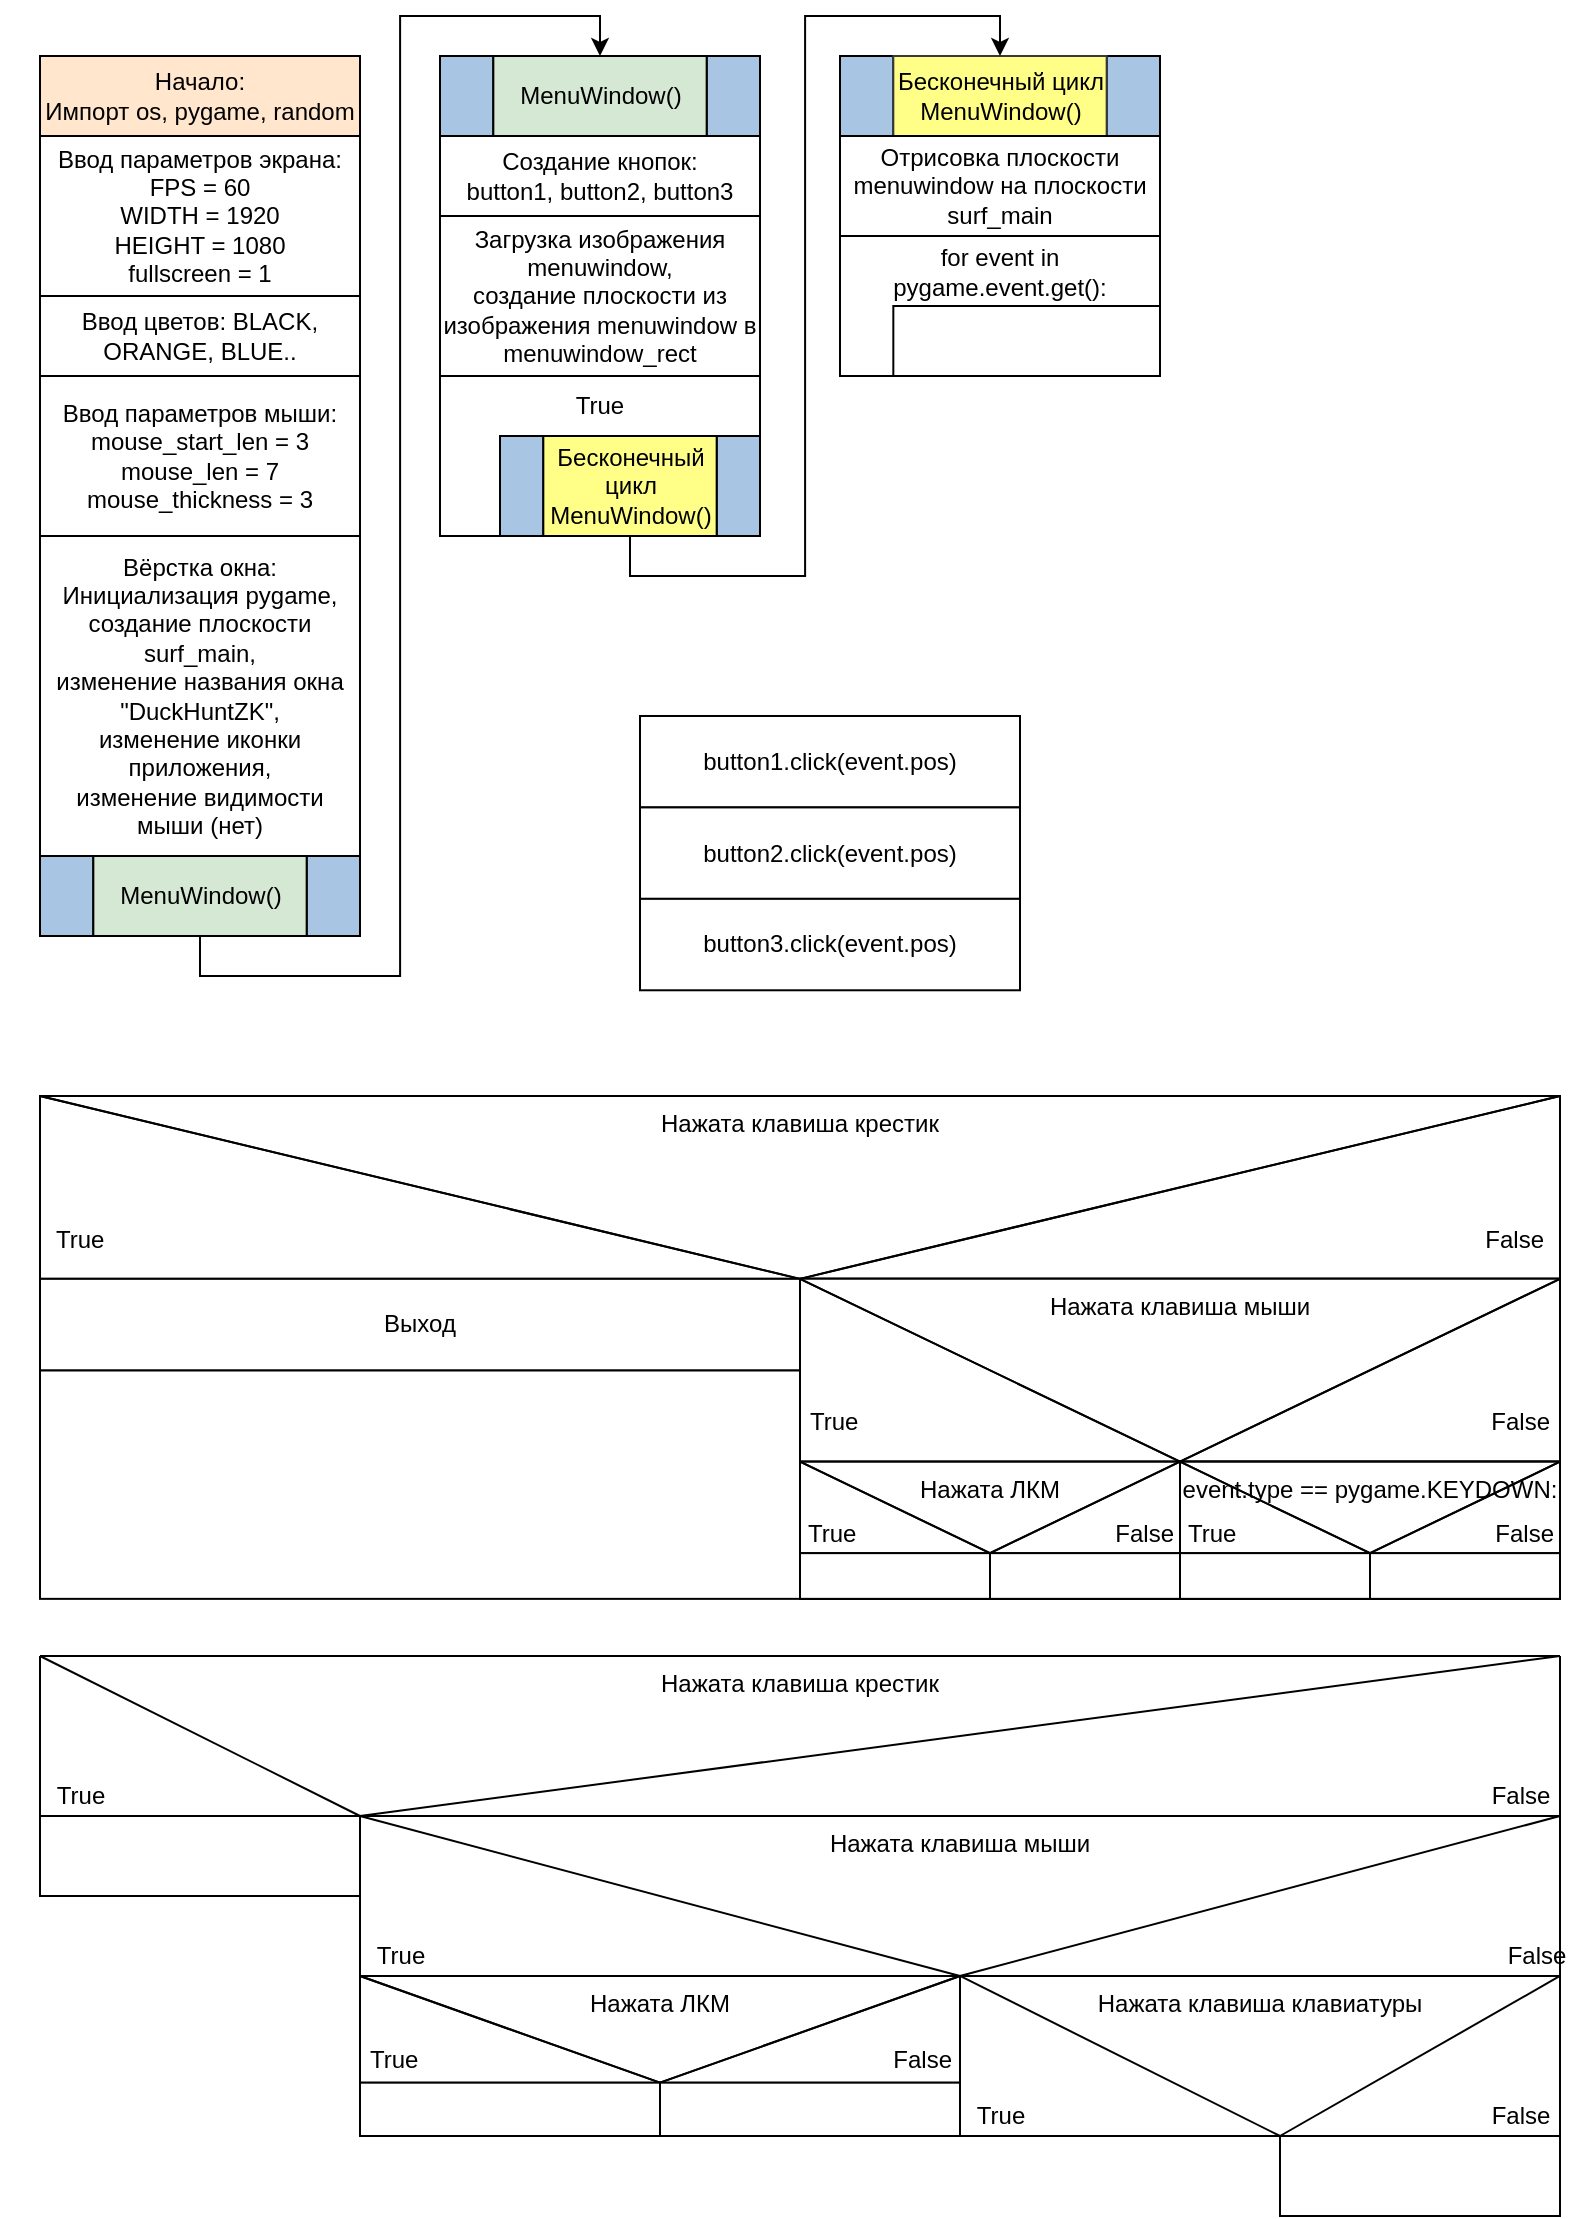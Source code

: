 <mxfile version="12.6.5" type="github">
  <diagram id="prtHgNgQTEPvFCAcTncT" name="Page-1">
    <mxGraphModel dx="703" dy="789" grid="1" gridSize="10" guides="1" tooltips="1" connect="1" arrows="1" fold="1" page="1" pageScale="1" pageWidth="827" pageHeight="1169" math="0" shadow="0">
      <root>
        <mxCell id="0"/>
        <mxCell id="1" parent="0"/>
        <mxCell id="jdtG7Yh1p48Bzpzom1qN-37" value="" style="group" parent="1" vertex="1" connectable="0">
          <mxGeometry x="20" y="20.0" width="120" height="40" as="geometry"/>
        </mxCell>
        <mxCell id="n9Zh9XnR0L69BOQKEp_e-7" value="Ввод параметров экрана: FPS = 60&lt;br&gt;WIDTH = 1920&lt;br&gt;HEIGHT = 1080&lt;br&gt;fullscreen = 1&lt;br&gt;" style="rounded=0;whiteSpace=wrap;html=1;" parent="1" vertex="1">
          <mxGeometry x="40" y="80" width="160" height="80" as="geometry"/>
        </mxCell>
        <mxCell id="n9Zh9XnR0L69BOQKEp_e-13" value="&lt;div style=&quot;white-space: normal&quot;&gt;Ввод цветов: BLACK, ORANGE, BLUE..&lt;/div&gt;" style="rounded=0;whiteSpace=wrap;html=1;" parent="1" vertex="1">
          <mxGeometry x="40" y="160" width="160" height="40" as="geometry"/>
        </mxCell>
        <mxCell id="n9Zh9XnR0L69BOQKEp_e-17" value="&lt;span style=&quot;white-space: normal&quot;&gt;Ввод параметров мыши: mouse_start_len = 3&lt;/span&gt;&lt;br style=&quot;white-space: normal&quot;&gt;&lt;div style=&quot;white-space: normal&quot;&gt;mouse_len = 7&lt;/div&gt;&lt;div style=&quot;white-space: normal&quot;&gt;mouse_thickness = 3&lt;/div&gt;" style="rounded=0;whiteSpace=wrap;html=1;" parent="1" vertex="1">
          <mxGeometry x="40" y="200" width="160" height="80" as="geometry"/>
        </mxCell>
        <mxCell id="n9Zh9XnR0L69BOQKEp_e-27" value="Вёрстка окна:&lt;br&gt;Инициализация pygame,&lt;br&gt;создание плоскости surf_main,&lt;br&gt;изменение названия окна &quot;DuckHuntZK&quot;,&lt;br&gt;изменение иконки приложения,&lt;br&gt;изменение видимости мыши (нет)" style="rounded=0;whiteSpace=wrap;html=1;" parent="1" vertex="1">
          <mxGeometry x="40" y="280" width="160" height="160" as="geometry"/>
        </mxCell>
        <mxCell id="kuAtARL2WekMiC1p0sdf-1" value="Начало:&lt;br&gt;Импорт os, pygame, random" style="rounded=0;whiteSpace=wrap;html=1;fillColor=#ffe6cc;strokeColor=#000000;" vertex="1" parent="1">
          <mxGeometry x="40" y="40" width="160" height="40" as="geometry"/>
        </mxCell>
        <mxCell id="kuAtARL2WekMiC1p0sdf-10" value="" style="group;strokeColor=#000000;fillColor=#FFFFFF;" vertex="1" connectable="0" parent="1">
          <mxGeometry x="40" y="440" width="160" height="40" as="geometry"/>
        </mxCell>
        <mxCell id="kuAtARL2WekMiC1p0sdf-11" value="" style="group" vertex="1" connectable="0" parent="kuAtARL2WekMiC1p0sdf-10">
          <mxGeometry width="160" height="40" as="geometry"/>
        </mxCell>
        <mxCell id="kuAtARL2WekMiC1p0sdf-12" value="" style="group" vertex="1" connectable="0" parent="kuAtARL2WekMiC1p0sdf-11">
          <mxGeometry width="160" height="40" as="geometry"/>
        </mxCell>
        <mxCell id="kuAtARL2WekMiC1p0sdf-13" value="" style="rounded=0;whiteSpace=wrap;html=1;fillColor=#A8C6E3;strokeColor=#000000;fontColor=#ffffff;" vertex="1" parent="kuAtARL2WekMiC1p0sdf-12">
          <mxGeometry x="133.333" width="26.667" height="40" as="geometry"/>
        </mxCell>
        <mxCell id="kuAtARL2WekMiC1p0sdf-14" value="" style="rounded=0;whiteSpace=wrap;html=1;fillColor=#A8C6E3;strokeColor=#000000;fontColor=#ffffff;" vertex="1" parent="kuAtARL2WekMiC1p0sdf-12">
          <mxGeometry width="26.667" height="40" as="geometry"/>
        </mxCell>
        <mxCell id="kuAtARL2WekMiC1p0sdf-15" value="MenuWindow()" style="rounded=0;whiteSpace=wrap;html=1;fillColor=#d5e8d4;strokeColor=#000000;" vertex="1" parent="kuAtARL2WekMiC1p0sdf-12">
          <mxGeometry x="26.667" width="106.667" height="40" as="geometry"/>
        </mxCell>
        <mxCell id="kuAtARL2WekMiC1p0sdf-53" style="edgeStyle=orthogonalEdgeStyle;rounded=0;orthogonalLoop=1;jettySize=auto;html=1;exitX=0.5;exitY=1;exitDx=0;exitDy=0;entryX=0.5;entryY=0;entryDx=0;entryDy=0;" edge="1" parent="1" source="kuAtARL2WekMiC1p0sdf-15" target="kuAtARL2WekMiC1p0sdf-51">
          <mxGeometry relative="1" as="geometry">
            <mxPoint x="280" y="-10" as="targetPoint"/>
          </mxGeometry>
        </mxCell>
        <mxCell id="n9Zh9XnR0L69BOQKEp_e-25" value="Создание кнопок:&lt;br&gt;button1, button2, button3" style="rounded=0;whiteSpace=wrap;html=1;" parent="1" vertex="1">
          <mxGeometry x="240" y="80.0" width="160" height="40.0" as="geometry"/>
        </mxCell>
        <mxCell id="n9Zh9XnR0L69BOQKEp_e-26" value="Загрузка изображения menuwindow,&lt;br&gt;создание плоскости из изображения menuwindow в menuwindow_rect" style="rounded=0;whiteSpace=wrap;html=1;" parent="1" vertex="1">
          <mxGeometry x="240" y="120.0" width="160" height="80.0" as="geometry"/>
        </mxCell>
        <mxCell id="kuAtARL2WekMiC1p0sdf-46" value="" style="group;strokeColor=#000000;fillColor=#FFFFFF;" vertex="1" connectable="0" parent="1">
          <mxGeometry x="240" y="40" width="160" height="40.0" as="geometry"/>
        </mxCell>
        <mxCell id="kuAtARL2WekMiC1p0sdf-47" value="" style="group" vertex="1" connectable="0" parent="kuAtARL2WekMiC1p0sdf-46">
          <mxGeometry width="160" height="40.0" as="geometry"/>
        </mxCell>
        <mxCell id="kuAtARL2WekMiC1p0sdf-48" value="" style="group" vertex="1" connectable="0" parent="kuAtARL2WekMiC1p0sdf-47">
          <mxGeometry width="160" height="40.0" as="geometry"/>
        </mxCell>
        <mxCell id="kuAtARL2WekMiC1p0sdf-49" value="" style="rounded=0;whiteSpace=wrap;html=1;fillColor=#A8C6E3;strokeColor=#000000;fontColor=#ffffff;" vertex="1" parent="kuAtARL2WekMiC1p0sdf-48">
          <mxGeometry x="133.333" width="26.667" height="40.0" as="geometry"/>
        </mxCell>
        <mxCell id="kuAtARL2WekMiC1p0sdf-50" value="" style="rounded=0;whiteSpace=wrap;html=1;fillColor=#A8C6E3;strokeColor=#000000;fontColor=#ffffff;" vertex="1" parent="kuAtARL2WekMiC1p0sdf-48">
          <mxGeometry width="26.667" height="40.0" as="geometry"/>
        </mxCell>
        <mxCell id="kuAtARL2WekMiC1p0sdf-51" value="MenuWindow()" style="rounded=0;whiteSpace=wrap;html=1;fillColor=#d5e8d4;strokeColor=#000000;" vertex="1" parent="kuAtARL2WekMiC1p0sdf-48">
          <mxGeometry x="26.667" width="106.667" height="40.0" as="geometry"/>
        </mxCell>
        <mxCell id="kuAtARL2WekMiC1p0sdf-73" value="" style="group;strokeColor=#000000;fillColor=#FFFFFF;" vertex="1" connectable="0" parent="1">
          <mxGeometry x="240" y="200" width="160" height="80.0" as="geometry"/>
        </mxCell>
        <mxCell id="kuAtARL2WekMiC1p0sdf-74" value="" style="rounded=0;whiteSpace=wrap;html=1;" vertex="1" parent="kuAtARL2WekMiC1p0sdf-73">
          <mxGeometry width="160" height="80" as="geometry"/>
        </mxCell>
        <mxCell id="kuAtARL2WekMiC1p0sdf-75" value="True" style="rounded=0;whiteSpace=wrap;html=1;fillColor=none;strokeColor=none;" vertex="1" parent="kuAtARL2WekMiC1p0sdf-73">
          <mxGeometry width="160" height="30" as="geometry"/>
        </mxCell>
        <mxCell id="kuAtARL2WekMiC1p0sdf-76" value="" style="rounded=0;whiteSpace=wrap;html=1;" vertex="1" parent="kuAtARL2WekMiC1p0sdf-73">
          <mxGeometry x="40" y="40" width="120" height="40" as="geometry"/>
        </mxCell>
        <mxCell id="kuAtARL2WekMiC1p0sdf-77" value="" style="group;strokeColor=#000000;fillColor=#FFFFFF;" vertex="1" connectable="0" parent="kuAtARL2WekMiC1p0sdf-73">
          <mxGeometry x="30" y="30" width="130" height="50" as="geometry"/>
        </mxCell>
        <mxCell id="kuAtARL2WekMiC1p0sdf-78" value="" style="group" vertex="1" connectable="0" parent="kuAtARL2WekMiC1p0sdf-77">
          <mxGeometry width="130" height="50" as="geometry"/>
        </mxCell>
        <mxCell id="kuAtARL2WekMiC1p0sdf-79" value="" style="group" vertex="1" connectable="0" parent="kuAtARL2WekMiC1p0sdf-78">
          <mxGeometry width="130" height="50" as="geometry"/>
        </mxCell>
        <mxCell id="kuAtARL2WekMiC1p0sdf-80" value="" style="rounded=0;whiteSpace=wrap;html=1;fillColor=#A8C6E3;strokeColor=#000000;fontColor=#ffffff;" vertex="1" parent="kuAtARL2WekMiC1p0sdf-79">
          <mxGeometry x="108.333" width="21.667" height="50" as="geometry"/>
        </mxCell>
        <mxCell id="kuAtARL2WekMiC1p0sdf-81" value="" style="rounded=0;whiteSpace=wrap;html=1;fillColor=#A8C6E3;strokeColor=#000000;fontColor=#ffffff;" vertex="1" parent="kuAtARL2WekMiC1p0sdf-79">
          <mxGeometry width="21.667" height="50" as="geometry"/>
        </mxCell>
        <mxCell id="kuAtARL2WekMiC1p0sdf-82" value="Бесконечный цикл MenuWindow()" style="rounded=0;whiteSpace=wrap;html=1;fillColor=#ffff88;strokeColor=#000000;" vertex="1" parent="kuAtARL2WekMiC1p0sdf-79">
          <mxGeometry x="21.667" width="86.667" height="50" as="geometry"/>
        </mxCell>
        <mxCell id="kuAtARL2WekMiC1p0sdf-83" value="" style="group;strokeColor=#000000;fillColor=#FFFFFF;" vertex="1" connectable="0" parent="1">
          <mxGeometry x="440" y="40" width="160" height="40" as="geometry"/>
        </mxCell>
        <mxCell id="kuAtARL2WekMiC1p0sdf-84" value="" style="group" vertex="1" connectable="0" parent="kuAtARL2WekMiC1p0sdf-83">
          <mxGeometry width="160" height="40" as="geometry"/>
        </mxCell>
        <mxCell id="kuAtARL2WekMiC1p0sdf-85" value="" style="group" vertex="1" connectable="0" parent="kuAtARL2WekMiC1p0sdf-84">
          <mxGeometry width="160" height="40" as="geometry"/>
        </mxCell>
        <mxCell id="kuAtARL2WekMiC1p0sdf-86" value="" style="rounded=0;whiteSpace=wrap;html=1;fillColor=#A8C6E3;strokeColor=#000000;fontColor=#ffffff;" vertex="1" parent="kuAtARL2WekMiC1p0sdf-85">
          <mxGeometry x="133.333" width="26.667" height="40" as="geometry"/>
        </mxCell>
        <mxCell id="kuAtARL2WekMiC1p0sdf-87" value="" style="rounded=0;whiteSpace=wrap;html=1;fillColor=#A8C6E3;strokeColor=#000000;fontColor=#ffffff;" vertex="1" parent="kuAtARL2WekMiC1p0sdf-85">
          <mxGeometry width="26.667" height="40" as="geometry"/>
        </mxCell>
        <mxCell id="kuAtARL2WekMiC1p0sdf-88" value="&lt;span style=&quot;white-space: normal&quot;&gt;Бесконечный цикл MenuWindow()&lt;/span&gt;" style="rounded=0;whiteSpace=wrap;html=1;fillColor=#ffff88;strokeColor=#36393d;" vertex="1" parent="kuAtARL2WekMiC1p0sdf-85">
          <mxGeometry x="26.667" width="106.667" height="40" as="geometry"/>
        </mxCell>
        <mxCell id="kuAtARL2WekMiC1p0sdf-91" style="edgeStyle=orthogonalEdgeStyle;rounded=0;orthogonalLoop=1;jettySize=auto;html=1;entryX=0.5;entryY=0;entryDx=0;entryDy=0;exitX=0.5;exitY=1;exitDx=0;exitDy=0;" edge="1" parent="1" source="kuAtARL2WekMiC1p0sdf-82" target="kuAtARL2WekMiC1p0sdf-88">
          <mxGeometry relative="1" as="geometry"/>
        </mxCell>
        <mxCell id="kuAtARL2WekMiC1p0sdf-93" value="Отрисовка плоскости menuwindow на плоскости surf_main" style="rounded=0;whiteSpace=wrap;html=1;strokeColor=#000000;fillColor=#FFFFFF;" vertex="1" parent="1">
          <mxGeometry x="440" y="80" width="160" height="50" as="geometry"/>
        </mxCell>
        <mxCell id="kuAtARL2WekMiC1p0sdf-95" value="" style="group;strokeColor=#000000;fillColor=#FFFFFF;" vertex="1" connectable="0" parent="1">
          <mxGeometry x="440" y="130" width="160" height="70" as="geometry"/>
        </mxCell>
        <mxCell id="kuAtARL2WekMiC1p0sdf-96" value="" style="rounded=0;whiteSpace=wrap;html=1;" vertex="1" parent="kuAtARL2WekMiC1p0sdf-95">
          <mxGeometry width="160" height="70" as="geometry"/>
        </mxCell>
        <mxCell id="kuAtARL2WekMiC1p0sdf-97" value="for event in pygame.event.get():" style="rounded=0;whiteSpace=wrap;html=1;fillColor=none;strokeColor=none;" vertex="1" parent="kuAtARL2WekMiC1p0sdf-95">
          <mxGeometry width="160" height="35" as="geometry"/>
        </mxCell>
        <mxCell id="kuAtARL2WekMiC1p0sdf-98" value="" style="rounded=0;whiteSpace=wrap;html=1;" vertex="1" parent="kuAtARL2WekMiC1p0sdf-95">
          <mxGeometry x="26.667" y="35" width="133.333" height="35" as="geometry"/>
        </mxCell>
        <mxCell id="kuAtARL2WekMiC1p0sdf-122" value="" style="group" vertex="1" connectable="0" parent="1">
          <mxGeometry x="40" y="560" width="760" height="251.429" as="geometry"/>
        </mxCell>
        <mxCell id="kuAtARL2WekMiC1p0sdf-99" value="" style="group;strokeColor=#000000;fillColor=#FFFFFF;" vertex="1" connectable="0" parent="kuAtARL2WekMiC1p0sdf-122">
          <mxGeometry width="760" height="251.429" as="geometry"/>
        </mxCell>
        <mxCell id="kuAtARL2WekMiC1p0sdf-100" value="" style="group;fillColor=none;" vertex="1" connectable="0" parent="kuAtARL2WekMiC1p0sdf-122">
          <mxGeometry width="760" height="251.429" as="geometry"/>
        </mxCell>
        <mxCell id="kuAtARL2WekMiC1p0sdf-101" value="" style="rounded=0;whiteSpace=wrap;html=1;fillColor=none;" vertex="1" parent="kuAtARL2WekMiC1p0sdf-100">
          <mxGeometry width="760" height="137.143" as="geometry"/>
        </mxCell>
        <mxCell id="kuAtARL2WekMiC1p0sdf-102" value="" style="group;fillColor=none;" vertex="1" connectable="0" parent="kuAtARL2WekMiC1p0sdf-100">
          <mxGeometry width="760" height="137.14" as="geometry"/>
        </mxCell>
        <mxCell id="kuAtARL2WekMiC1p0sdf-103" value="" style="group" vertex="1" connectable="0" parent="kuAtARL2WekMiC1p0sdf-102">
          <mxGeometry width="760" height="137.14" as="geometry"/>
        </mxCell>
        <mxCell id="kuAtARL2WekMiC1p0sdf-104" value="" style="group" vertex="1" connectable="0" parent="kuAtARL2WekMiC1p0sdf-103">
          <mxGeometry width="760" height="91.427" as="geometry"/>
        </mxCell>
        <mxCell id="kuAtARL2WekMiC1p0sdf-105" value="Нажата клавиша крестик" style="group;fillColor=#ffffff;align=center;" vertex="1" connectable="0" parent="kuAtARL2WekMiC1p0sdf-104">
          <mxGeometry width="760" height="91.427" as="geometry"/>
        </mxCell>
        <mxCell id="kuAtARL2WekMiC1p0sdf-106" style="edgeStyle=orthogonalEdgeStyle;rounded=0;orthogonalLoop=1;jettySize=auto;html=1;exitX=0.5;exitY=1;exitDx=0;exitDy=0;" edge="1" parent="kuAtARL2WekMiC1p0sdf-105">
          <mxGeometry relative="1" as="geometry">
            <mxPoint x="380" y="91.427" as="sourcePoint"/>
            <mxPoint x="380" y="91.427" as="targetPoint"/>
          </mxGeometry>
        </mxCell>
        <mxCell id="kuAtARL2WekMiC1p0sdf-107" value="" style="endArrow=none;html=1;" edge="1" parent="kuAtARL2WekMiC1p0sdf-105">
          <mxGeometry width="50" height="50" relative="1" as="geometry">
            <mxPoint as="sourcePoint"/>
            <mxPoint x="380" y="91.427" as="targetPoint"/>
          </mxGeometry>
        </mxCell>
        <mxCell id="kuAtARL2WekMiC1p0sdf-108" value="" style="endArrow=none;html=1;" edge="1" parent="kuAtARL2WekMiC1p0sdf-105">
          <mxGeometry width="50" height="50" relative="1" as="geometry">
            <mxPoint x="380" y="91.427" as="sourcePoint"/>
            <mxPoint x="760" as="targetPoint"/>
          </mxGeometry>
        </mxCell>
        <mxCell id="kuAtARL2WekMiC1p0sdf-109" value="" style="endArrow=none;html=1;" edge="1" parent="kuAtARL2WekMiC1p0sdf-105">
          <mxGeometry width="50" height="50" relative="1" as="geometry">
            <mxPoint as="sourcePoint"/>
            <mxPoint x="760" as="targetPoint"/>
          </mxGeometry>
        </mxCell>
        <mxCell id="kuAtARL2WekMiC1p0sdf-110" value="" style="group" vertex="1" connectable="0" parent="kuAtARL2WekMiC1p0sdf-105">
          <mxGeometry x="380" width="380" height="91.427" as="geometry"/>
        </mxCell>
        <mxCell id="kuAtARL2WekMiC1p0sdf-111" value="" style="endArrow=none;html=1;" edge="1" parent="kuAtARL2WekMiC1p0sdf-110">
          <mxGeometry width="50" height="50" relative="1" as="geometry">
            <mxPoint y="91.427" as="sourcePoint"/>
            <mxPoint x="380" as="targetPoint"/>
          </mxGeometry>
        </mxCell>
        <mxCell id="kuAtARL2WekMiC1p0sdf-112" value="" style="endArrow=none;html=1;" edge="1" parent="kuAtARL2WekMiC1p0sdf-110">
          <mxGeometry width="50" height="50" relative="1" as="geometry">
            <mxPoint x="380" y="91.427" as="sourcePoint"/>
            <mxPoint x="380" as="targetPoint"/>
          </mxGeometry>
        </mxCell>
        <mxCell id="kuAtARL2WekMiC1p0sdf-113" value="" style="endArrow=none;html=1;" edge="1" parent="kuAtARL2WekMiC1p0sdf-110">
          <mxGeometry width="50" height="50" relative="1" as="geometry">
            <mxPoint y="91.427" as="sourcePoint"/>
            <mxPoint x="380" y="91.427" as="targetPoint"/>
          </mxGeometry>
        </mxCell>
        <mxCell id="kuAtARL2WekMiC1p0sdf-114" value="" style="group" vertex="1" connectable="0" parent="kuAtARL2WekMiC1p0sdf-105">
          <mxGeometry width="380" height="91.427" as="geometry"/>
        </mxCell>
        <mxCell id="kuAtARL2WekMiC1p0sdf-115" value="" style="endArrow=none;html=1;" edge="1" parent="kuAtARL2WekMiC1p0sdf-114">
          <mxGeometry width="50" height="50" relative="1" as="geometry">
            <mxPoint y="91.427" as="sourcePoint"/>
            <mxPoint as="targetPoint"/>
          </mxGeometry>
        </mxCell>
        <mxCell id="kuAtARL2WekMiC1p0sdf-116" value="" style="endArrow=none;html=1;" edge="1" parent="kuAtARL2WekMiC1p0sdf-114">
          <mxGeometry width="50" height="50" relative="1" as="geometry">
            <mxPoint as="sourcePoint"/>
            <mxPoint x="380" y="91.427" as="targetPoint"/>
          </mxGeometry>
        </mxCell>
        <mxCell id="kuAtARL2WekMiC1p0sdf-117" value="" style="endArrow=none;html=1;" edge="1" parent="kuAtARL2WekMiC1p0sdf-114">
          <mxGeometry width="50" height="50" relative="1" as="geometry">
            <mxPoint y="91.427" as="sourcePoint"/>
            <mxPoint x="380" y="91.427" as="targetPoint"/>
          </mxGeometry>
        </mxCell>
        <mxCell id="kuAtARL2WekMiC1p0sdf-118" value="True" style="rounded=0;whiteSpace=wrap;html=1;fillColor=#ffffff;strokeColor=none;align=left;" vertex="1" parent="kuAtARL2WekMiC1p0sdf-105">
          <mxGeometry x="6.333" y="63.999" width="247" height="16.0" as="geometry"/>
        </mxCell>
        <mxCell id="kuAtARL2WekMiC1p0sdf-119" value="False" style="rounded=0;whiteSpace=wrap;html=1;fillColor=#ffffff;strokeColor=none;align=right;" vertex="1" parent="kuAtARL2WekMiC1p0sdf-105">
          <mxGeometry x="506.667" y="63.999" width="247" height="16.0" as="geometry"/>
        </mxCell>
        <mxCell id="kuAtARL2WekMiC1p0sdf-120" value="Выход" style="rounded=0;whiteSpace=wrap;html=1;fillColor=#ffffff;" vertex="1" parent="kuAtARL2WekMiC1p0sdf-103">
          <mxGeometry y="91.427" width="380" height="45.713" as="geometry"/>
        </mxCell>
        <mxCell id="kuAtARL2WekMiC1p0sdf-123" value="" style="group;strokeColor=#000000;fillColor=#FFFFFF;" vertex="1" connectable="0" parent="kuAtARL2WekMiC1p0sdf-100">
          <mxGeometry x="380" y="91.429" width="380" height="160" as="geometry"/>
        </mxCell>
        <mxCell id="kuAtARL2WekMiC1p0sdf-124" value="" style="group;fillColor=none;" vertex="1" connectable="0" parent="kuAtARL2WekMiC1p0sdf-123">
          <mxGeometry width="380" height="160" as="geometry"/>
        </mxCell>
        <mxCell id="kuAtARL2WekMiC1p0sdf-125" value="" style="rounded=0;whiteSpace=wrap;html=1;fillColor=none;" vertex="1" parent="kuAtARL2WekMiC1p0sdf-124">
          <mxGeometry width="380" height="137.143" as="geometry"/>
        </mxCell>
        <mxCell id="kuAtARL2WekMiC1p0sdf-126" value="" style="group;fillColor=none;" vertex="1" connectable="0" parent="kuAtARL2WekMiC1p0sdf-124">
          <mxGeometry width="380" height="160" as="geometry"/>
        </mxCell>
        <mxCell id="kuAtARL2WekMiC1p0sdf-127" value="" style="group" vertex="1" connectable="0" parent="kuAtARL2WekMiC1p0sdf-126">
          <mxGeometry width="380" height="160" as="geometry"/>
        </mxCell>
        <mxCell id="kuAtARL2WekMiC1p0sdf-128" value="" style="group" vertex="1" connectable="0" parent="kuAtARL2WekMiC1p0sdf-127">
          <mxGeometry width="380" height="91.429" as="geometry"/>
        </mxCell>
        <mxCell id="kuAtARL2WekMiC1p0sdf-129" value="Нажата клавиша мыши" style="group;fillColor=#ffffff;" vertex="1" connectable="0" parent="kuAtARL2WekMiC1p0sdf-128">
          <mxGeometry width="380" height="91.429" as="geometry"/>
        </mxCell>
        <mxCell id="kuAtARL2WekMiC1p0sdf-130" style="edgeStyle=orthogonalEdgeStyle;rounded=0;orthogonalLoop=1;jettySize=auto;html=1;exitX=0.5;exitY=1;exitDx=0;exitDy=0;" edge="1" parent="kuAtARL2WekMiC1p0sdf-129">
          <mxGeometry relative="1" as="geometry">
            <mxPoint x="190" y="91.429" as="sourcePoint"/>
            <mxPoint x="190" y="91.429" as="targetPoint"/>
          </mxGeometry>
        </mxCell>
        <mxCell id="kuAtARL2WekMiC1p0sdf-131" value="" style="endArrow=none;html=1;" edge="1" parent="kuAtARL2WekMiC1p0sdf-129">
          <mxGeometry width="50" height="50" relative="1" as="geometry">
            <mxPoint as="sourcePoint"/>
            <mxPoint x="190" y="91.429" as="targetPoint"/>
          </mxGeometry>
        </mxCell>
        <mxCell id="kuAtARL2WekMiC1p0sdf-132" value="" style="endArrow=none;html=1;" edge="1" parent="kuAtARL2WekMiC1p0sdf-129">
          <mxGeometry width="50" height="50" relative="1" as="geometry">
            <mxPoint x="190" y="91.429" as="sourcePoint"/>
            <mxPoint x="380" as="targetPoint"/>
          </mxGeometry>
        </mxCell>
        <mxCell id="kuAtARL2WekMiC1p0sdf-133" value="" style="endArrow=none;html=1;" edge="1" parent="kuAtARL2WekMiC1p0sdf-129">
          <mxGeometry width="50" height="50" relative="1" as="geometry">
            <mxPoint as="sourcePoint"/>
            <mxPoint x="380" as="targetPoint"/>
          </mxGeometry>
        </mxCell>
        <mxCell id="kuAtARL2WekMiC1p0sdf-134" value="" style="group" vertex="1" connectable="0" parent="kuAtARL2WekMiC1p0sdf-129">
          <mxGeometry x="190" width="190" height="91.429" as="geometry"/>
        </mxCell>
        <mxCell id="kuAtARL2WekMiC1p0sdf-135" value="" style="endArrow=none;html=1;" edge="1" parent="kuAtARL2WekMiC1p0sdf-134">
          <mxGeometry width="50" height="50" relative="1" as="geometry">
            <mxPoint y="91.429" as="sourcePoint"/>
            <mxPoint x="190" as="targetPoint"/>
          </mxGeometry>
        </mxCell>
        <mxCell id="kuAtARL2WekMiC1p0sdf-136" value="" style="endArrow=none;html=1;" edge="1" parent="kuAtARL2WekMiC1p0sdf-134">
          <mxGeometry width="50" height="50" relative="1" as="geometry">
            <mxPoint x="190" y="91.429" as="sourcePoint"/>
            <mxPoint x="190" as="targetPoint"/>
          </mxGeometry>
        </mxCell>
        <mxCell id="kuAtARL2WekMiC1p0sdf-137" value="" style="endArrow=none;html=1;" edge="1" parent="kuAtARL2WekMiC1p0sdf-134">
          <mxGeometry width="50" height="50" relative="1" as="geometry">
            <mxPoint y="91.429" as="sourcePoint"/>
            <mxPoint x="190" y="91.429" as="targetPoint"/>
          </mxGeometry>
        </mxCell>
        <mxCell id="kuAtARL2WekMiC1p0sdf-138" value="" style="group" vertex="1" connectable="0" parent="kuAtARL2WekMiC1p0sdf-129">
          <mxGeometry width="190" height="91.429" as="geometry"/>
        </mxCell>
        <mxCell id="kuAtARL2WekMiC1p0sdf-139" value="" style="endArrow=none;html=1;" edge="1" parent="kuAtARL2WekMiC1p0sdf-138">
          <mxGeometry width="50" height="50" relative="1" as="geometry">
            <mxPoint y="91.429" as="sourcePoint"/>
            <mxPoint as="targetPoint"/>
          </mxGeometry>
        </mxCell>
        <mxCell id="kuAtARL2WekMiC1p0sdf-140" value="" style="endArrow=none;html=1;" edge="1" parent="kuAtARL2WekMiC1p0sdf-138">
          <mxGeometry width="50" height="50" relative="1" as="geometry">
            <mxPoint as="sourcePoint"/>
            <mxPoint x="190" y="91.429" as="targetPoint"/>
          </mxGeometry>
        </mxCell>
        <mxCell id="kuAtARL2WekMiC1p0sdf-141" value="" style="endArrow=none;html=1;" edge="1" parent="kuAtARL2WekMiC1p0sdf-138">
          <mxGeometry width="50" height="50" relative="1" as="geometry">
            <mxPoint y="91.429" as="sourcePoint"/>
            <mxPoint x="190" y="91.429" as="targetPoint"/>
          </mxGeometry>
        </mxCell>
        <mxCell id="kuAtARL2WekMiC1p0sdf-142" value="True" style="rounded=0;whiteSpace=wrap;html=1;fillColor=#ffffff;strokeColor=none;align=left;" vertex="1" parent="kuAtARL2WekMiC1p0sdf-129">
          <mxGeometry x="3.167" y="64" width="123.5" height="16" as="geometry"/>
        </mxCell>
        <mxCell id="kuAtARL2WekMiC1p0sdf-143" value="False" style="rounded=0;whiteSpace=wrap;html=1;fillColor=#ffffff;strokeColor=none;align=right;" vertex="1" parent="kuAtARL2WekMiC1p0sdf-129">
          <mxGeometry x="253.333" y="64" width="123.5" height="16" as="geometry"/>
        </mxCell>
        <mxCell id="kuAtARL2WekMiC1p0sdf-145" value="" style="rounded=0;whiteSpace=wrap;html=1;fillColor=#ffffff;" vertex="1" parent="kuAtARL2WekMiC1p0sdf-127">
          <mxGeometry x="190" y="91.429" width="190" height="45.714" as="geometry"/>
        </mxCell>
        <mxCell id="kuAtARL2WekMiC1p0sdf-150" value="" style="group;strokeColor=#000000;fillColor=#FFFFFF;" vertex="1" connectable="0" parent="kuAtARL2WekMiC1p0sdf-127">
          <mxGeometry x="190" y="91.429" width="190" height="68.571" as="geometry"/>
        </mxCell>
        <mxCell id="kuAtARL2WekMiC1p0sdf-151" value="" style="group;fillColor=none;" vertex="1" connectable="0" parent="kuAtARL2WekMiC1p0sdf-150">
          <mxGeometry width="190" height="68.571" as="geometry"/>
        </mxCell>
        <mxCell id="kuAtARL2WekMiC1p0sdf-152" value="" style="rounded=0;whiteSpace=wrap;html=1;fillColor=none;" vertex="1" parent="kuAtARL2WekMiC1p0sdf-151">
          <mxGeometry width="190" height="68.571" as="geometry"/>
        </mxCell>
        <mxCell id="kuAtARL2WekMiC1p0sdf-153" value="" style="group;fillColor=none;" vertex="1" connectable="0" parent="kuAtARL2WekMiC1p0sdf-151">
          <mxGeometry width="190" height="68.571" as="geometry"/>
        </mxCell>
        <mxCell id="kuAtARL2WekMiC1p0sdf-154" value="" style="group" vertex="1" connectable="0" parent="kuAtARL2WekMiC1p0sdf-153">
          <mxGeometry width="190" height="68.571" as="geometry"/>
        </mxCell>
        <mxCell id="kuAtARL2WekMiC1p0sdf-155" value="" style="group" vertex="1" connectable="0" parent="kuAtARL2WekMiC1p0sdf-154">
          <mxGeometry width="190" height="45.714" as="geometry"/>
        </mxCell>
        <mxCell id="kuAtARL2WekMiC1p0sdf-156" value="event.type == pygame.KEYDOWN:" style="group;fillColor=#ffffff;" vertex="1" connectable="0" parent="kuAtARL2WekMiC1p0sdf-155">
          <mxGeometry width="190" height="45.714" as="geometry"/>
        </mxCell>
        <mxCell id="kuAtARL2WekMiC1p0sdf-157" style="edgeStyle=orthogonalEdgeStyle;rounded=0;orthogonalLoop=1;jettySize=auto;html=1;exitX=0.5;exitY=1;exitDx=0;exitDy=0;" edge="1" parent="kuAtARL2WekMiC1p0sdf-156">
          <mxGeometry relative="1" as="geometry">
            <mxPoint x="95" y="45.714" as="sourcePoint"/>
            <mxPoint x="95" y="45.714" as="targetPoint"/>
          </mxGeometry>
        </mxCell>
        <mxCell id="kuAtARL2WekMiC1p0sdf-158" value="" style="endArrow=none;html=1;" edge="1" parent="kuAtARL2WekMiC1p0sdf-156">
          <mxGeometry width="50" height="50" relative="1" as="geometry">
            <mxPoint as="sourcePoint"/>
            <mxPoint x="95" y="45.714" as="targetPoint"/>
          </mxGeometry>
        </mxCell>
        <mxCell id="kuAtARL2WekMiC1p0sdf-159" value="" style="endArrow=none;html=1;" edge="1" parent="kuAtARL2WekMiC1p0sdf-156">
          <mxGeometry width="50" height="50" relative="1" as="geometry">
            <mxPoint x="95" y="45.714" as="sourcePoint"/>
            <mxPoint x="190" as="targetPoint"/>
          </mxGeometry>
        </mxCell>
        <mxCell id="kuAtARL2WekMiC1p0sdf-160" value="" style="endArrow=none;html=1;" edge="1" parent="kuAtARL2WekMiC1p0sdf-156">
          <mxGeometry width="50" height="50" relative="1" as="geometry">
            <mxPoint as="sourcePoint"/>
            <mxPoint x="190" as="targetPoint"/>
          </mxGeometry>
        </mxCell>
        <mxCell id="kuAtARL2WekMiC1p0sdf-161" value="" style="group" vertex="1" connectable="0" parent="kuAtARL2WekMiC1p0sdf-156">
          <mxGeometry x="95" width="95" height="45.714" as="geometry"/>
        </mxCell>
        <mxCell id="kuAtARL2WekMiC1p0sdf-162" value="" style="endArrow=none;html=1;" edge="1" parent="kuAtARL2WekMiC1p0sdf-161">
          <mxGeometry width="50" height="50" relative="1" as="geometry">
            <mxPoint y="45.714" as="sourcePoint"/>
            <mxPoint x="95" as="targetPoint"/>
          </mxGeometry>
        </mxCell>
        <mxCell id="kuAtARL2WekMiC1p0sdf-163" value="" style="endArrow=none;html=1;" edge="1" parent="kuAtARL2WekMiC1p0sdf-161">
          <mxGeometry width="50" height="50" relative="1" as="geometry">
            <mxPoint x="95" y="45.714" as="sourcePoint"/>
            <mxPoint x="95" as="targetPoint"/>
          </mxGeometry>
        </mxCell>
        <mxCell id="kuAtARL2WekMiC1p0sdf-164" value="" style="endArrow=none;html=1;" edge="1" parent="kuAtARL2WekMiC1p0sdf-161">
          <mxGeometry width="50" height="50" relative="1" as="geometry">
            <mxPoint y="45.714" as="sourcePoint"/>
            <mxPoint x="95" y="45.714" as="targetPoint"/>
          </mxGeometry>
        </mxCell>
        <mxCell id="kuAtARL2WekMiC1p0sdf-165" value="" style="group" vertex="1" connectable="0" parent="kuAtARL2WekMiC1p0sdf-156">
          <mxGeometry width="95" height="45.714" as="geometry"/>
        </mxCell>
        <mxCell id="kuAtARL2WekMiC1p0sdf-166" value="" style="endArrow=none;html=1;" edge="1" parent="kuAtARL2WekMiC1p0sdf-165">
          <mxGeometry width="50" height="50" relative="1" as="geometry">
            <mxPoint y="45.714" as="sourcePoint"/>
            <mxPoint as="targetPoint"/>
          </mxGeometry>
        </mxCell>
        <mxCell id="kuAtARL2WekMiC1p0sdf-167" value="" style="endArrow=none;html=1;" edge="1" parent="kuAtARL2WekMiC1p0sdf-165">
          <mxGeometry width="50" height="50" relative="1" as="geometry">
            <mxPoint as="sourcePoint"/>
            <mxPoint x="95" y="45.714" as="targetPoint"/>
          </mxGeometry>
        </mxCell>
        <mxCell id="kuAtARL2WekMiC1p0sdf-168" value="" style="endArrow=none;html=1;" edge="1" parent="kuAtARL2WekMiC1p0sdf-165">
          <mxGeometry width="50" height="50" relative="1" as="geometry">
            <mxPoint y="45.714" as="sourcePoint"/>
            <mxPoint x="95" y="45.714" as="targetPoint"/>
          </mxGeometry>
        </mxCell>
        <mxCell id="kuAtARL2WekMiC1p0sdf-169" value="True" style="rounded=0;whiteSpace=wrap;html=1;fillColor=#ffffff;strokeColor=none;align=left;" vertex="1" parent="kuAtARL2WekMiC1p0sdf-156">
          <mxGeometry x="1.583" y="32" width="61.75" height="8" as="geometry"/>
        </mxCell>
        <mxCell id="kuAtARL2WekMiC1p0sdf-170" value="False" style="rounded=0;whiteSpace=wrap;html=1;fillColor=#ffffff;strokeColor=none;align=right;" vertex="1" parent="kuAtARL2WekMiC1p0sdf-156">
          <mxGeometry x="126.667" y="32" width="61.75" height="8" as="geometry"/>
        </mxCell>
        <mxCell id="kuAtARL2WekMiC1p0sdf-171" value="" style="rounded=0;whiteSpace=wrap;html=1;fillColor=#ffffff;" vertex="1" parent="kuAtARL2WekMiC1p0sdf-154">
          <mxGeometry y="45.714" width="95" height="22.857" as="geometry"/>
        </mxCell>
        <mxCell id="kuAtARL2WekMiC1p0sdf-172" value="" style="rounded=0;whiteSpace=wrap;html=1;fillColor=#ffffff;" vertex="1" parent="kuAtARL2WekMiC1p0sdf-154">
          <mxGeometry x="95" y="45.714" width="95" height="22.857" as="geometry"/>
        </mxCell>
        <mxCell id="kuAtARL2WekMiC1p0sdf-203" value="" style="group;strokeColor=#000000;fillColor=#FFFFFF;align=center;" vertex="1" connectable="0" parent="kuAtARL2WekMiC1p0sdf-124">
          <mxGeometry y="91.43" width="190" height="68.57" as="geometry"/>
        </mxCell>
        <mxCell id="kuAtARL2WekMiC1p0sdf-204" value="" style="group;fillColor=none;" vertex="1" connectable="0" parent="kuAtARL2WekMiC1p0sdf-203">
          <mxGeometry width="190" height="68.57" as="geometry"/>
        </mxCell>
        <mxCell id="kuAtARL2WekMiC1p0sdf-205" value="" style="rounded=0;whiteSpace=wrap;html=1;fillColor=none;" vertex="1" parent="kuAtARL2WekMiC1p0sdf-204">
          <mxGeometry width="190" height="68.57" as="geometry"/>
        </mxCell>
        <mxCell id="kuAtARL2WekMiC1p0sdf-206" value="" style="group;fillColor=none;" vertex="1" connectable="0" parent="kuAtARL2WekMiC1p0sdf-204">
          <mxGeometry width="190" height="68.57" as="geometry"/>
        </mxCell>
        <mxCell id="kuAtARL2WekMiC1p0sdf-207" value="" style="group" vertex="1" connectable="0" parent="kuAtARL2WekMiC1p0sdf-206">
          <mxGeometry width="190" height="68.57" as="geometry"/>
        </mxCell>
        <mxCell id="kuAtARL2WekMiC1p0sdf-208" value="" style="group" vertex="1" connectable="0" parent="kuAtARL2WekMiC1p0sdf-207">
          <mxGeometry width="190" height="45.713" as="geometry"/>
        </mxCell>
        <mxCell id="kuAtARL2WekMiC1p0sdf-209" value="Нажата ЛКМ" style="group;fillColor=#ffffff;" vertex="1" connectable="0" parent="kuAtARL2WekMiC1p0sdf-208">
          <mxGeometry width="190" height="45.713" as="geometry"/>
        </mxCell>
        <mxCell id="kuAtARL2WekMiC1p0sdf-210" style="edgeStyle=orthogonalEdgeStyle;rounded=0;orthogonalLoop=1;jettySize=auto;html=1;exitX=0.5;exitY=1;exitDx=0;exitDy=0;" edge="1" parent="kuAtARL2WekMiC1p0sdf-209">
          <mxGeometry relative="1" as="geometry">
            <mxPoint x="95" y="45.713" as="sourcePoint"/>
            <mxPoint x="95" y="45.713" as="targetPoint"/>
          </mxGeometry>
        </mxCell>
        <mxCell id="kuAtARL2WekMiC1p0sdf-211" value="" style="endArrow=none;html=1;" edge="1" parent="kuAtARL2WekMiC1p0sdf-209">
          <mxGeometry width="50" height="50" relative="1" as="geometry">
            <mxPoint as="sourcePoint"/>
            <mxPoint x="95" y="45.713" as="targetPoint"/>
          </mxGeometry>
        </mxCell>
        <mxCell id="kuAtARL2WekMiC1p0sdf-212" value="" style="endArrow=none;html=1;" edge="1" parent="kuAtARL2WekMiC1p0sdf-209">
          <mxGeometry width="50" height="50" relative="1" as="geometry">
            <mxPoint x="95" y="45.713" as="sourcePoint"/>
            <mxPoint x="190" as="targetPoint"/>
          </mxGeometry>
        </mxCell>
        <mxCell id="kuAtARL2WekMiC1p0sdf-213" value="" style="endArrow=none;html=1;" edge="1" parent="kuAtARL2WekMiC1p0sdf-209">
          <mxGeometry width="50" height="50" relative="1" as="geometry">
            <mxPoint as="sourcePoint"/>
            <mxPoint x="190" as="targetPoint"/>
          </mxGeometry>
        </mxCell>
        <mxCell id="kuAtARL2WekMiC1p0sdf-214" value="" style="group" vertex="1" connectable="0" parent="kuAtARL2WekMiC1p0sdf-209">
          <mxGeometry x="95" width="95" height="45.713" as="geometry"/>
        </mxCell>
        <mxCell id="kuAtARL2WekMiC1p0sdf-215" value="" style="endArrow=none;html=1;" edge="1" parent="kuAtARL2WekMiC1p0sdf-214">
          <mxGeometry width="50" height="50" relative="1" as="geometry">
            <mxPoint y="45.713" as="sourcePoint"/>
            <mxPoint x="95" as="targetPoint"/>
          </mxGeometry>
        </mxCell>
        <mxCell id="kuAtARL2WekMiC1p0sdf-216" value="" style="endArrow=none;html=1;" edge="1" parent="kuAtARL2WekMiC1p0sdf-214">
          <mxGeometry width="50" height="50" relative="1" as="geometry">
            <mxPoint x="95" y="45.713" as="sourcePoint"/>
            <mxPoint x="95" as="targetPoint"/>
          </mxGeometry>
        </mxCell>
        <mxCell id="kuAtARL2WekMiC1p0sdf-217" value="" style="endArrow=none;html=1;" edge="1" parent="kuAtARL2WekMiC1p0sdf-214">
          <mxGeometry width="50" height="50" relative="1" as="geometry">
            <mxPoint y="45.713" as="sourcePoint"/>
            <mxPoint x="95" y="45.713" as="targetPoint"/>
          </mxGeometry>
        </mxCell>
        <mxCell id="kuAtARL2WekMiC1p0sdf-218" value="" style="group" vertex="1" connectable="0" parent="kuAtARL2WekMiC1p0sdf-209">
          <mxGeometry width="95" height="45.713" as="geometry"/>
        </mxCell>
        <mxCell id="kuAtARL2WekMiC1p0sdf-219" value="" style="endArrow=none;html=1;" edge="1" parent="kuAtARL2WekMiC1p0sdf-218">
          <mxGeometry width="50" height="50" relative="1" as="geometry">
            <mxPoint y="45.713" as="sourcePoint"/>
            <mxPoint as="targetPoint"/>
          </mxGeometry>
        </mxCell>
        <mxCell id="kuAtARL2WekMiC1p0sdf-220" value="" style="endArrow=none;html=1;" edge="1" parent="kuAtARL2WekMiC1p0sdf-218">
          <mxGeometry width="50" height="50" relative="1" as="geometry">
            <mxPoint as="sourcePoint"/>
            <mxPoint x="95" y="45.713" as="targetPoint"/>
          </mxGeometry>
        </mxCell>
        <mxCell id="kuAtARL2WekMiC1p0sdf-221" value="" style="endArrow=none;html=1;" edge="1" parent="kuAtARL2WekMiC1p0sdf-218">
          <mxGeometry width="50" height="50" relative="1" as="geometry">
            <mxPoint y="45.713" as="sourcePoint"/>
            <mxPoint x="95" y="45.713" as="targetPoint"/>
          </mxGeometry>
        </mxCell>
        <mxCell id="kuAtARL2WekMiC1p0sdf-222" value="True" style="rounded=0;whiteSpace=wrap;html=1;fillColor=#ffffff;strokeColor=none;align=left;" vertex="1" parent="kuAtARL2WekMiC1p0sdf-209">
          <mxGeometry x="1.583" y="31.999" width="61.75" height="8.0" as="geometry"/>
        </mxCell>
        <mxCell id="kuAtARL2WekMiC1p0sdf-223" value="False" style="rounded=0;whiteSpace=wrap;html=1;fillColor=#ffffff;strokeColor=none;align=right;" vertex="1" parent="kuAtARL2WekMiC1p0sdf-209">
          <mxGeometry x="126.667" y="31.999" width="61.75" height="8.0" as="geometry"/>
        </mxCell>
        <mxCell id="kuAtARL2WekMiC1p0sdf-224" value="" style="rounded=0;whiteSpace=wrap;html=1;fillColor=#ffffff;" vertex="1" parent="kuAtARL2WekMiC1p0sdf-207">
          <mxGeometry y="45.713" width="95" height="22.857" as="geometry"/>
        </mxCell>
        <mxCell id="kuAtARL2WekMiC1p0sdf-225" value="" style="rounded=0;whiteSpace=wrap;html=1;fillColor=#ffffff;" vertex="1" parent="kuAtARL2WekMiC1p0sdf-207">
          <mxGeometry x="95" y="45.713" width="95" height="22.857" as="geometry"/>
        </mxCell>
        <mxCell id="kuAtARL2WekMiC1p0sdf-144" value="&lt;div&gt;button1.click(event.pos)&lt;/div&gt;" style="rounded=0;whiteSpace=wrap;html=1;fillColor=#ffffff;" vertex="1" parent="1">
          <mxGeometry x="340" y="369.997" width="190" height="45.714" as="geometry"/>
        </mxCell>
        <mxCell id="kuAtARL2WekMiC1p0sdf-147" value="&lt;div style=&quot;white-space: normal&quot;&gt;&lt;span&gt;button2.click(event.pos)&lt;/span&gt;&lt;/div&gt;" style="rounded=0;whiteSpace=wrap;html=1;strokeColor=#000000;fillColor=#FFFFFF;" vertex="1" parent="1">
          <mxGeometry x="340" y="415.711" width="190" height="45.714" as="geometry"/>
        </mxCell>
        <mxCell id="kuAtARL2WekMiC1p0sdf-202" value="&lt;div style=&quot;white-space: normal&quot;&gt;&lt;span&gt;button3.click(event.pos)&lt;/span&gt;&lt;br&gt;&lt;/div&gt;" style="rounded=0;whiteSpace=wrap;html=1;strokeColor=#000000;fillColor=#FFFFFF;" vertex="1" parent="1">
          <mxGeometry x="340" y="461.426" width="190" height="45.714" as="geometry"/>
        </mxCell>
        <mxCell id="kuAtARL2WekMiC1p0sdf-232" value="Нажата клавиша крестик" style="group;fillColor=#ffffff;" vertex="1" connectable="0" parent="1">
          <mxGeometry x="40" y="840" width="760" height="80" as="geometry"/>
        </mxCell>
        <mxCell id="kuAtARL2WekMiC1p0sdf-228" value="" style="endArrow=none;html=1;" edge="1" parent="kuAtARL2WekMiC1p0sdf-232">
          <mxGeometry width="50" height="50" relative="1" as="geometry">
            <mxPoint x="760" as="sourcePoint"/>
            <mxPoint as="targetPoint"/>
          </mxGeometry>
        </mxCell>
        <mxCell id="kuAtARL2WekMiC1p0sdf-229" value="" style="endArrow=none;html=1;" edge="1" parent="kuAtARL2WekMiC1p0sdf-232">
          <mxGeometry width="50" height="50" relative="1" as="geometry">
            <mxPoint y="80" as="sourcePoint"/>
            <mxPoint as="targetPoint"/>
          </mxGeometry>
        </mxCell>
        <mxCell id="kuAtARL2WekMiC1p0sdf-230" value="" style="endArrow=none;html=1;" edge="1" parent="kuAtARL2WekMiC1p0sdf-232">
          <mxGeometry width="50" height="50" relative="1" as="geometry">
            <mxPoint x="760" y="80" as="sourcePoint"/>
            <mxPoint y="80" as="targetPoint"/>
          </mxGeometry>
        </mxCell>
        <mxCell id="kuAtARL2WekMiC1p0sdf-231" value="" style="endArrow=none;html=1;" edge="1" parent="kuAtARL2WekMiC1p0sdf-232">
          <mxGeometry width="50" height="50" relative="1" as="geometry">
            <mxPoint x="760" y="80" as="sourcePoint"/>
            <mxPoint x="760" as="targetPoint"/>
          </mxGeometry>
        </mxCell>
        <mxCell id="kuAtARL2WekMiC1p0sdf-235" value="" style="group" vertex="1" connectable="0" parent="kuAtARL2WekMiC1p0sdf-232">
          <mxGeometry width="760" height="80" as="geometry"/>
        </mxCell>
        <mxCell id="kuAtARL2WekMiC1p0sdf-233" value="" style="endArrow=none;html=1;exitX=1;exitY=0;exitDx=0;exitDy=0;" edge="1" parent="kuAtARL2WekMiC1p0sdf-235" source="kuAtARL2WekMiC1p0sdf-238">
          <mxGeometry width="50" height="50" relative="1" as="geometry">
            <mxPoint x="80" y="80" as="sourcePoint"/>
            <mxPoint x="760" as="targetPoint"/>
          </mxGeometry>
        </mxCell>
        <mxCell id="kuAtARL2WekMiC1p0sdf-234" value="" style="endArrow=none;html=1;exitX=1;exitY=0;exitDx=0;exitDy=0;" edge="1" parent="kuAtARL2WekMiC1p0sdf-235" source="kuAtARL2WekMiC1p0sdf-238">
          <mxGeometry width="50" height="50" relative="1" as="geometry">
            <mxPoint x="80" y="80" as="sourcePoint"/>
            <mxPoint as="targetPoint"/>
          </mxGeometry>
        </mxCell>
        <mxCell id="kuAtARL2WekMiC1p0sdf-240" value="True" style="text;html=1;align=center;verticalAlign=middle;resizable=0;points=[];autosize=1;" vertex="1" parent="kuAtARL2WekMiC1p0sdf-232">
          <mxGeometry y="60" width="40" height="20" as="geometry"/>
        </mxCell>
        <mxCell id="kuAtARL2WekMiC1p0sdf-241" value="False" style="text;html=1;align=center;verticalAlign=middle;resizable=0;points=[];autosize=1;" vertex="1" parent="kuAtARL2WekMiC1p0sdf-232">
          <mxGeometry x="720" y="60" width="40" height="20" as="geometry"/>
        </mxCell>
        <mxCell id="kuAtARL2WekMiC1p0sdf-238" value="" style="rounded=0;whiteSpace=wrap;html=1;strokeColor=#000000;fillColor=#ffffff;align=center;" vertex="1" parent="1">
          <mxGeometry x="40" y="920" width="160" height="40" as="geometry"/>
        </mxCell>
        <mxCell id="kuAtARL2WekMiC1p0sdf-243" value="Нажата клавиша мыши" style="group;fillColor=#ffffff;" vertex="1" connectable="0" parent="1">
          <mxGeometry x="200" y="920" width="600" height="80" as="geometry"/>
        </mxCell>
        <mxCell id="kuAtARL2WekMiC1p0sdf-244" value="" style="endArrow=none;html=1;" edge="1" parent="kuAtARL2WekMiC1p0sdf-243">
          <mxGeometry width="50" height="50" relative="1" as="geometry">
            <mxPoint x="600" as="sourcePoint"/>
            <mxPoint as="targetPoint"/>
          </mxGeometry>
        </mxCell>
        <mxCell id="kuAtARL2WekMiC1p0sdf-245" value="" style="endArrow=none;html=1;" edge="1" parent="kuAtARL2WekMiC1p0sdf-243">
          <mxGeometry width="50" height="50" relative="1" as="geometry">
            <mxPoint y="80" as="sourcePoint"/>
            <mxPoint as="targetPoint"/>
          </mxGeometry>
        </mxCell>
        <mxCell id="kuAtARL2WekMiC1p0sdf-246" value="" style="endArrow=none;html=1;" edge="1" parent="kuAtARL2WekMiC1p0sdf-243">
          <mxGeometry width="50" height="50" relative="1" as="geometry">
            <mxPoint x="600" y="80" as="sourcePoint"/>
            <mxPoint y="80" as="targetPoint"/>
          </mxGeometry>
        </mxCell>
        <mxCell id="kuAtARL2WekMiC1p0sdf-247" value="" style="endArrow=none;html=1;" edge="1" parent="kuAtARL2WekMiC1p0sdf-243">
          <mxGeometry width="50" height="50" relative="1" as="geometry">
            <mxPoint x="600" y="80" as="sourcePoint"/>
            <mxPoint x="600" as="targetPoint"/>
          </mxGeometry>
        </mxCell>
        <mxCell id="kuAtARL2WekMiC1p0sdf-248" value="" style="group" vertex="1" connectable="0" parent="kuAtARL2WekMiC1p0sdf-243">
          <mxGeometry width="600" height="80" as="geometry"/>
        </mxCell>
        <mxCell id="kuAtARL2WekMiC1p0sdf-249" value="" style="endArrow=none;html=1;" edge="1" parent="kuAtARL2WekMiC1p0sdf-248">
          <mxGeometry width="50" height="50" relative="1" as="geometry">
            <mxPoint x="300" y="80" as="sourcePoint"/>
            <mxPoint x="600" as="targetPoint"/>
          </mxGeometry>
        </mxCell>
        <mxCell id="kuAtARL2WekMiC1p0sdf-250" value="" style="endArrow=none;html=1;" edge="1" parent="kuAtARL2WekMiC1p0sdf-248">
          <mxGeometry width="50" height="50" relative="1" as="geometry">
            <mxPoint x="300" y="80" as="sourcePoint"/>
            <mxPoint as="targetPoint"/>
          </mxGeometry>
        </mxCell>
        <mxCell id="kuAtARL2WekMiC1p0sdf-251" value="True" style="text;html=1;align=center;verticalAlign=middle;resizable=0;points=[];autosize=1;" vertex="1" parent="kuAtARL2WekMiC1p0sdf-243">
          <mxGeometry y="60" width="40" height="20" as="geometry"/>
        </mxCell>
        <mxCell id="kuAtARL2WekMiC1p0sdf-252" value="False" style="text;html=1;align=center;verticalAlign=middle;resizable=0;points=[];autosize=1;" vertex="1" parent="kuAtARL2WekMiC1p0sdf-243">
          <mxGeometry x="568.421" y="60" width="40" height="20" as="geometry"/>
        </mxCell>
        <mxCell id="kuAtARL2WekMiC1p0sdf-308" value="" style="group" vertex="1" connectable="0" parent="1">
          <mxGeometry x="200" y="999.997" width="300" height="80.003" as="geometry"/>
        </mxCell>
        <mxCell id="kuAtARL2WekMiC1p0sdf-282" style="edgeStyle=orthogonalEdgeStyle;rounded=0;orthogonalLoop=1;jettySize=auto;html=1;exitX=0.5;exitY=1;exitDx=0;exitDy=0;" edge="1" parent="kuAtARL2WekMiC1p0sdf-308">
          <mxGeometry relative="1" as="geometry">
            <mxPoint x="190" as="sourcePoint"/>
            <mxPoint x="190" as="targetPoint"/>
          </mxGeometry>
        </mxCell>
        <mxCell id="kuAtARL2WekMiC1p0sdf-283" value="" style="endArrow=none;html=1;" edge="1" parent="kuAtARL2WekMiC1p0sdf-308">
          <mxGeometry width="50" height="50" relative="1" as="geometry">
            <mxPoint as="sourcePoint"/>
            <mxPoint x="190" as="targetPoint"/>
          </mxGeometry>
        </mxCell>
        <mxCell id="kuAtARL2WekMiC1p0sdf-284" value="" style="endArrow=none;html=1;" edge="1" parent="kuAtARL2WekMiC1p0sdf-308">
          <mxGeometry width="50" height="50" relative="1" as="geometry">
            <mxPoint x="190" y="45.714" as="sourcePoint"/>
            <mxPoint x="190" as="targetPoint"/>
          </mxGeometry>
        </mxCell>
        <mxCell id="kuAtARL2WekMiC1p0sdf-285" value="" style="group;strokeColor=#000000;fillColor=#FFFFFF;align=center;" vertex="1" connectable="0" parent="kuAtARL2WekMiC1p0sdf-308">
          <mxGeometry y="0.003" width="300" height="80" as="geometry"/>
        </mxCell>
        <mxCell id="kuAtARL2WekMiC1p0sdf-286" value="" style="group;fillColor=none;" vertex="1" connectable="0" parent="kuAtARL2WekMiC1p0sdf-285">
          <mxGeometry width="300" height="80" as="geometry"/>
        </mxCell>
        <mxCell id="kuAtARL2WekMiC1p0sdf-287" value="" style="rounded=0;whiteSpace=wrap;html=1;fillColor=none;" vertex="1" parent="kuAtARL2WekMiC1p0sdf-286">
          <mxGeometry width="300" height="80" as="geometry"/>
        </mxCell>
        <mxCell id="kuAtARL2WekMiC1p0sdf-288" value="" style="group;fillColor=none;" vertex="1" connectable="0" parent="kuAtARL2WekMiC1p0sdf-286">
          <mxGeometry width="300" height="80" as="geometry"/>
        </mxCell>
        <mxCell id="kuAtARL2WekMiC1p0sdf-289" value="" style="group" vertex="1" connectable="0" parent="kuAtARL2WekMiC1p0sdf-288">
          <mxGeometry width="300" height="80" as="geometry"/>
        </mxCell>
        <mxCell id="kuAtARL2WekMiC1p0sdf-290" value="" style="group" vertex="1" connectable="0" parent="kuAtARL2WekMiC1p0sdf-289">
          <mxGeometry width="300" height="53.333" as="geometry"/>
        </mxCell>
        <mxCell id="kuAtARL2WekMiC1p0sdf-291" value="Нажата ЛКМ" style="group;fillColor=#ffffff;" vertex="1" connectable="0" parent="kuAtARL2WekMiC1p0sdf-290">
          <mxGeometry width="300" height="53.333" as="geometry"/>
        </mxCell>
        <mxCell id="kuAtARL2WekMiC1p0sdf-292" style="edgeStyle=orthogonalEdgeStyle;rounded=0;orthogonalLoop=1;jettySize=auto;html=1;exitX=0.5;exitY=1;exitDx=0;exitDy=0;" edge="1" parent="kuAtARL2WekMiC1p0sdf-291">
          <mxGeometry relative="1" as="geometry">
            <mxPoint x="150" y="53.333" as="sourcePoint"/>
            <mxPoint x="150" y="53.333" as="targetPoint"/>
          </mxGeometry>
        </mxCell>
        <mxCell id="kuAtARL2WekMiC1p0sdf-293" value="" style="endArrow=none;html=1;" edge="1" parent="kuAtARL2WekMiC1p0sdf-291">
          <mxGeometry width="50" height="50" relative="1" as="geometry">
            <mxPoint as="sourcePoint"/>
            <mxPoint x="150" y="53.333" as="targetPoint"/>
          </mxGeometry>
        </mxCell>
        <mxCell id="kuAtARL2WekMiC1p0sdf-294" value="" style="endArrow=none;html=1;" edge="1" parent="kuAtARL2WekMiC1p0sdf-291">
          <mxGeometry width="50" height="50" relative="1" as="geometry">
            <mxPoint x="150" y="53.333" as="sourcePoint"/>
            <mxPoint x="300" as="targetPoint"/>
          </mxGeometry>
        </mxCell>
        <mxCell id="kuAtARL2WekMiC1p0sdf-295" value="" style="endArrow=none;html=1;" edge="1" parent="kuAtARL2WekMiC1p0sdf-291">
          <mxGeometry width="50" height="50" relative="1" as="geometry">
            <mxPoint as="sourcePoint"/>
            <mxPoint x="300" as="targetPoint"/>
          </mxGeometry>
        </mxCell>
        <mxCell id="kuAtARL2WekMiC1p0sdf-296" value="" style="group" vertex="1" connectable="0" parent="kuAtARL2WekMiC1p0sdf-291">
          <mxGeometry x="150" width="150" height="53.333" as="geometry"/>
        </mxCell>
        <mxCell id="kuAtARL2WekMiC1p0sdf-297" value="" style="endArrow=none;html=1;" edge="1" parent="kuAtARL2WekMiC1p0sdf-296">
          <mxGeometry width="50" height="50" relative="1" as="geometry">
            <mxPoint y="53.333" as="sourcePoint"/>
            <mxPoint x="150" as="targetPoint"/>
          </mxGeometry>
        </mxCell>
        <mxCell id="kuAtARL2WekMiC1p0sdf-298" value="" style="endArrow=none;html=1;" edge="1" parent="kuAtARL2WekMiC1p0sdf-296">
          <mxGeometry width="50" height="50" relative="1" as="geometry">
            <mxPoint x="150" y="53.333" as="sourcePoint"/>
            <mxPoint x="150" as="targetPoint"/>
          </mxGeometry>
        </mxCell>
        <mxCell id="kuAtARL2WekMiC1p0sdf-299" value="" style="endArrow=none;html=1;" edge="1" parent="kuAtARL2WekMiC1p0sdf-296">
          <mxGeometry width="50" height="50" relative="1" as="geometry">
            <mxPoint y="53.333" as="sourcePoint"/>
            <mxPoint x="150" y="53.333" as="targetPoint"/>
          </mxGeometry>
        </mxCell>
        <mxCell id="kuAtARL2WekMiC1p0sdf-300" value="" style="group" vertex="1" connectable="0" parent="kuAtARL2WekMiC1p0sdf-291">
          <mxGeometry width="150" height="53.333" as="geometry"/>
        </mxCell>
        <mxCell id="kuAtARL2WekMiC1p0sdf-301" value="" style="endArrow=none;html=1;" edge="1" parent="kuAtARL2WekMiC1p0sdf-300">
          <mxGeometry width="50" height="50" relative="1" as="geometry">
            <mxPoint y="53.333" as="sourcePoint"/>
            <mxPoint as="targetPoint"/>
          </mxGeometry>
        </mxCell>
        <mxCell id="kuAtARL2WekMiC1p0sdf-302" value="" style="endArrow=none;html=1;" edge="1" parent="kuAtARL2WekMiC1p0sdf-300">
          <mxGeometry width="50" height="50" relative="1" as="geometry">
            <mxPoint as="sourcePoint"/>
            <mxPoint x="150" y="53.333" as="targetPoint"/>
          </mxGeometry>
        </mxCell>
        <mxCell id="kuAtARL2WekMiC1p0sdf-303" value="" style="endArrow=none;html=1;" edge="1" parent="kuAtARL2WekMiC1p0sdf-300">
          <mxGeometry width="50" height="50" relative="1" as="geometry">
            <mxPoint y="53.333" as="sourcePoint"/>
            <mxPoint x="150" y="53.333" as="targetPoint"/>
          </mxGeometry>
        </mxCell>
        <mxCell id="kuAtARL2WekMiC1p0sdf-304" value="True" style="rounded=0;whiteSpace=wrap;html=1;fillColor=#ffffff;strokeColor=none;align=left;" vertex="1" parent="kuAtARL2WekMiC1p0sdf-291">
          <mxGeometry x="2.5" y="37.333" width="97.5" height="9.333" as="geometry"/>
        </mxCell>
        <mxCell id="kuAtARL2WekMiC1p0sdf-305" value="False" style="rounded=0;whiteSpace=wrap;html=1;fillColor=#ffffff;strokeColor=none;align=right;" vertex="1" parent="kuAtARL2WekMiC1p0sdf-291">
          <mxGeometry x="200" y="37.333" width="97.5" height="9.333" as="geometry"/>
        </mxCell>
        <mxCell id="kuAtARL2WekMiC1p0sdf-306" value="" style="rounded=0;whiteSpace=wrap;html=1;fillColor=#ffffff;" vertex="1" parent="kuAtARL2WekMiC1p0sdf-289">
          <mxGeometry y="53.333" width="150" height="26.667" as="geometry"/>
        </mxCell>
        <mxCell id="kuAtARL2WekMiC1p0sdf-307" value="" style="rounded=0;whiteSpace=wrap;html=1;fillColor=#ffffff;" vertex="1" parent="kuAtARL2WekMiC1p0sdf-289">
          <mxGeometry x="150" y="53.333" width="150" height="26.667" as="geometry"/>
        </mxCell>
        <mxCell id="kuAtARL2WekMiC1p0sdf-336" value="" style="group" vertex="1" connectable="0" parent="1">
          <mxGeometry x="500" y="1000" width="300" height="80" as="geometry"/>
        </mxCell>
        <mxCell id="kuAtARL2WekMiC1p0sdf-337" style="edgeStyle=orthogonalEdgeStyle;rounded=0;orthogonalLoop=1;jettySize=auto;html=1;exitX=0.5;exitY=1;exitDx=0;exitDy=0;" edge="1" parent="kuAtARL2WekMiC1p0sdf-336">
          <mxGeometry relative="1" as="geometry">
            <mxPoint x="167.647" as="sourcePoint"/>
            <mxPoint x="167.647" as="targetPoint"/>
          </mxGeometry>
        </mxCell>
        <mxCell id="kuAtARL2WekMiC1p0sdf-338" value="" style="endArrow=none;html=1;" edge="1" parent="kuAtARL2WekMiC1p0sdf-336">
          <mxGeometry width="50" height="50" relative="1" as="geometry">
            <mxPoint as="sourcePoint"/>
            <mxPoint x="167.647" as="targetPoint"/>
          </mxGeometry>
        </mxCell>
        <mxCell id="kuAtARL2WekMiC1p0sdf-339" value="" style="endArrow=none;html=1;" edge="1" parent="kuAtARL2WekMiC1p0sdf-336">
          <mxGeometry width="50" height="50" relative="1" as="geometry">
            <mxPoint x="167.647" y="45.713" as="sourcePoint"/>
            <mxPoint x="167.647" as="targetPoint"/>
          </mxGeometry>
        </mxCell>
        <mxCell id="kuAtARL2WekMiC1p0sdf-340" value="" style="group;strokeColor=#000000;fillColor=#FFFFFF;align=center;" vertex="1" connectable="0" parent="kuAtARL2WekMiC1p0sdf-336">
          <mxGeometry width="300" height="80" as="geometry"/>
        </mxCell>
        <mxCell id="kuAtARL2WekMiC1p0sdf-341" value="" style="group;fillColor=none;" vertex="1" connectable="0" parent="kuAtARL2WekMiC1p0sdf-340">
          <mxGeometry width="300" height="80" as="geometry"/>
        </mxCell>
        <mxCell id="kuAtARL2WekMiC1p0sdf-342" value="" style="rounded=0;whiteSpace=wrap;html=1;fillColor=none;" vertex="1" parent="kuAtARL2WekMiC1p0sdf-341">
          <mxGeometry width="264.706" height="80" as="geometry"/>
        </mxCell>
        <mxCell id="kuAtARL2WekMiC1p0sdf-420" value="Нажата клавиша клавиатуры" style="group;fillColor=#ffffff;" vertex="1" connectable="0" parent="kuAtARL2WekMiC1p0sdf-341">
          <mxGeometry y="-0.01" width="300" height="80.01" as="geometry"/>
        </mxCell>
        <mxCell id="kuAtARL2WekMiC1p0sdf-421" value="" style="endArrow=none;html=1;" edge="1" parent="kuAtARL2WekMiC1p0sdf-420">
          <mxGeometry width="50" height="50" relative="1" as="geometry">
            <mxPoint x="300" as="sourcePoint"/>
            <mxPoint as="targetPoint"/>
          </mxGeometry>
        </mxCell>
        <mxCell id="kuAtARL2WekMiC1p0sdf-422" value="" style="endArrow=none;html=1;" edge="1" parent="kuAtARL2WekMiC1p0sdf-420">
          <mxGeometry width="50" height="50" relative="1" as="geometry">
            <mxPoint y="80.01" as="sourcePoint"/>
            <mxPoint as="targetPoint"/>
          </mxGeometry>
        </mxCell>
        <mxCell id="kuAtARL2WekMiC1p0sdf-423" value="" style="endArrow=none;html=1;" edge="1" parent="kuAtARL2WekMiC1p0sdf-420">
          <mxGeometry width="50" height="50" relative="1" as="geometry">
            <mxPoint x="300" y="80.01" as="sourcePoint"/>
            <mxPoint y="80.01" as="targetPoint"/>
          </mxGeometry>
        </mxCell>
        <mxCell id="kuAtARL2WekMiC1p0sdf-424" value="" style="endArrow=none;html=1;" edge="1" parent="kuAtARL2WekMiC1p0sdf-420">
          <mxGeometry width="50" height="50" relative="1" as="geometry">
            <mxPoint x="300" y="80.01" as="sourcePoint"/>
            <mxPoint x="300" as="targetPoint"/>
          </mxGeometry>
        </mxCell>
        <mxCell id="kuAtARL2WekMiC1p0sdf-425" value="" style="group" vertex="1" connectable="0" parent="kuAtARL2WekMiC1p0sdf-420">
          <mxGeometry width="300" height="80.01" as="geometry"/>
        </mxCell>
        <mxCell id="kuAtARL2WekMiC1p0sdf-426" value="" style="endArrow=none;html=1;" edge="1" parent="kuAtARL2WekMiC1p0sdf-425">
          <mxGeometry width="50" height="50" relative="1" as="geometry">
            <mxPoint x="160" y="80.01" as="sourcePoint"/>
            <mxPoint x="300" as="targetPoint"/>
          </mxGeometry>
        </mxCell>
        <mxCell id="kuAtARL2WekMiC1p0sdf-427" value="" style="endArrow=none;html=1;" edge="1" parent="kuAtARL2WekMiC1p0sdf-425">
          <mxGeometry width="50" height="50" relative="1" as="geometry">
            <mxPoint x="160" y="80.01" as="sourcePoint"/>
            <mxPoint as="targetPoint"/>
          </mxGeometry>
        </mxCell>
        <mxCell id="kuAtARL2WekMiC1p0sdf-428" value="True" style="text;html=1;align=center;verticalAlign=middle;resizable=0;points=[];autosize=1;" vertex="1" parent="kuAtARL2WekMiC1p0sdf-420">
          <mxGeometry y="60.007" width="40" height="20" as="geometry"/>
        </mxCell>
        <mxCell id="kuAtARL2WekMiC1p0sdf-429" value="False" style="text;html=1;align=center;verticalAlign=middle;resizable=0;points=[];autosize=1;" vertex="1" parent="kuAtARL2WekMiC1p0sdf-420">
          <mxGeometry x="260.001" y="60.007" width="40" height="20" as="geometry"/>
        </mxCell>
        <mxCell id="kuAtARL2WekMiC1p0sdf-433" value="" style="rounded=0;whiteSpace=wrap;html=1;strokeColor=#000000;fillColor=#ffffff;align=center;" vertex="1" parent="1">
          <mxGeometry x="660" y="1080" width="140" height="40" as="geometry"/>
        </mxCell>
        <mxCell id="kuAtARL2WekMiC1p0sdf-393" style="edgeStyle=orthogonalEdgeStyle;rounded=0;orthogonalLoop=1;jettySize=auto;html=1;exitX=0.5;exitY=1;exitDx=0;exitDy=0;" edge="1" parent="1">
          <mxGeometry relative="1" as="geometry">
            <mxPoint x="601.333" y="1080" as="sourcePoint"/>
            <mxPoint x="601.333" y="1080" as="targetPoint"/>
          </mxGeometry>
        </mxCell>
        <mxCell id="kuAtARL2WekMiC1p0sdf-394" value="" style="endArrow=none;html=1;" edge="1" parent="1">
          <mxGeometry width="50" height="50" relative="1" as="geometry">
            <mxPoint x="500" y="1080" as="sourcePoint"/>
            <mxPoint x="601.333" y="1080" as="targetPoint"/>
          </mxGeometry>
        </mxCell>
      </root>
    </mxGraphModel>
  </diagram>
</mxfile>
